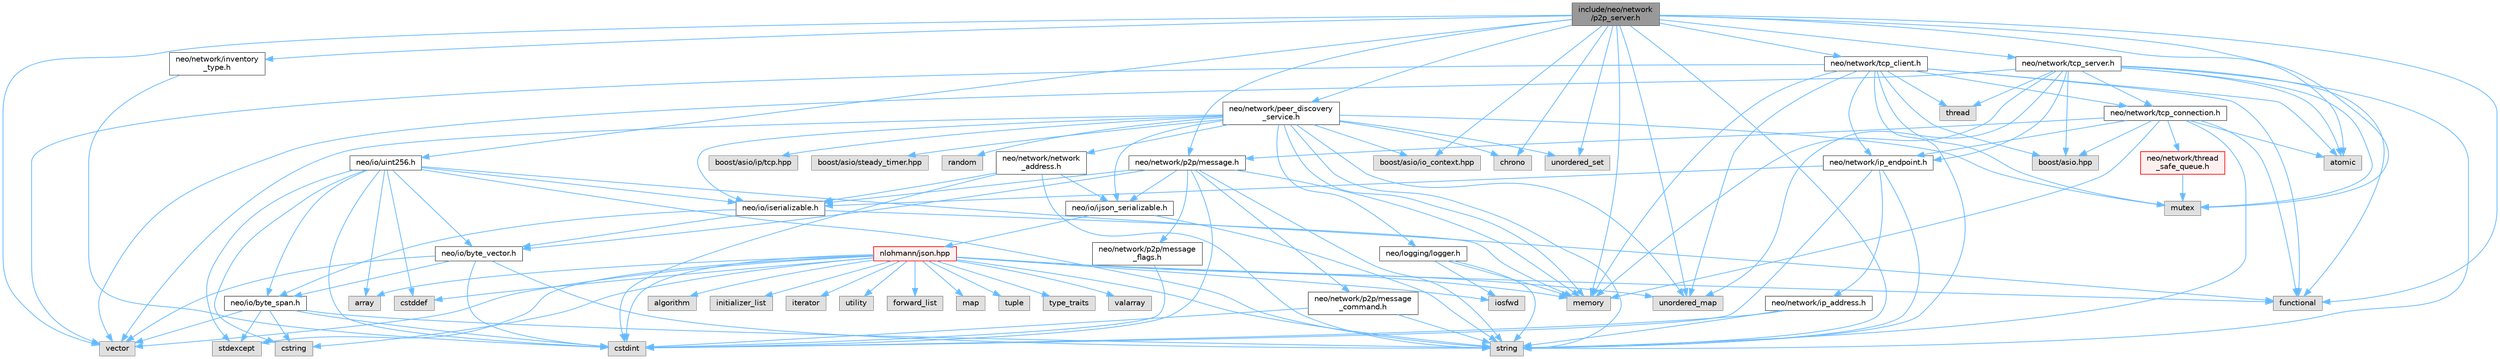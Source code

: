 digraph "include/neo/network/p2p_server.h"
{
 // LATEX_PDF_SIZE
  bgcolor="transparent";
  edge [fontname=Helvetica,fontsize=10,labelfontname=Helvetica,labelfontsize=10];
  node [fontname=Helvetica,fontsize=10,shape=box,height=0.2,width=0.4];
  Node1 [id="Node000001",label="include/neo/network\l/p2p_server.h",height=0.2,width=0.4,color="gray40", fillcolor="grey60", style="filled", fontcolor="black",tooltip=" "];
  Node1 -> Node2 [id="edge1_Node000001_Node000002",color="steelblue1",style="solid",tooltip=" "];
  Node2 [id="Node000002",label="neo/io/uint256.h",height=0.2,width=0.4,color="grey40", fillcolor="white", style="filled",URL="$uint256_8h.html",tooltip=" "];
  Node2 -> Node3 [id="edge2_Node000002_Node000003",color="steelblue1",style="solid",tooltip=" "];
  Node3 [id="Node000003",label="neo/io/byte_span.h",height=0.2,width=0.4,color="grey40", fillcolor="white", style="filled",URL="$io_2byte__span_8h.html",tooltip=" "];
  Node3 -> Node4 [id="edge3_Node000003_Node000004",color="steelblue1",style="solid",tooltip=" "];
  Node4 [id="Node000004",label="cstdint",height=0.2,width=0.4,color="grey60", fillcolor="#E0E0E0", style="filled",tooltip=" "];
  Node3 -> Node5 [id="edge4_Node000003_Node000005",color="steelblue1",style="solid",tooltip=" "];
  Node5 [id="Node000005",label="cstring",height=0.2,width=0.4,color="grey60", fillcolor="#E0E0E0", style="filled",tooltip=" "];
  Node3 -> Node6 [id="edge5_Node000003_Node000006",color="steelblue1",style="solid",tooltip=" "];
  Node6 [id="Node000006",label="stdexcept",height=0.2,width=0.4,color="grey60", fillcolor="#E0E0E0", style="filled",tooltip=" "];
  Node3 -> Node7 [id="edge6_Node000003_Node000007",color="steelblue1",style="solid",tooltip=" "];
  Node7 [id="Node000007",label="string",height=0.2,width=0.4,color="grey60", fillcolor="#E0E0E0", style="filled",tooltip=" "];
  Node3 -> Node8 [id="edge7_Node000003_Node000008",color="steelblue1",style="solid",tooltip=" "];
  Node8 [id="Node000008",label="vector",height=0.2,width=0.4,color="grey60", fillcolor="#E0E0E0", style="filled",tooltip=" "];
  Node2 -> Node9 [id="edge8_Node000002_Node000009",color="steelblue1",style="solid",tooltip=" "];
  Node9 [id="Node000009",label="neo/io/byte_vector.h",height=0.2,width=0.4,color="grey40", fillcolor="white", style="filled",URL="$io_2byte__vector_8h.html",tooltip=" "];
  Node9 -> Node3 [id="edge9_Node000009_Node000003",color="steelblue1",style="solid",tooltip=" "];
  Node9 -> Node4 [id="edge10_Node000009_Node000004",color="steelblue1",style="solid",tooltip=" "];
  Node9 -> Node7 [id="edge11_Node000009_Node000007",color="steelblue1",style="solid",tooltip=" "];
  Node9 -> Node8 [id="edge12_Node000009_Node000008",color="steelblue1",style="solid",tooltip=" "];
  Node2 -> Node10 [id="edge13_Node000002_Node000010",color="steelblue1",style="solid",tooltip=" "];
  Node10 [id="Node000010",label="neo/io/iserializable.h",height=0.2,width=0.4,color="grey40", fillcolor="white", style="filled",URL="$iserializable_8h.html",tooltip=" "];
  Node10 -> Node3 [id="edge14_Node000010_Node000003",color="steelblue1",style="solid",tooltip=" "];
  Node10 -> Node9 [id="edge15_Node000010_Node000009",color="steelblue1",style="solid",tooltip=" "];
  Node10 -> Node11 [id="edge16_Node000010_Node000011",color="steelblue1",style="solid",tooltip=" "];
  Node11 [id="Node000011",label="memory",height=0.2,width=0.4,color="grey60", fillcolor="#E0E0E0", style="filled",tooltip=" "];
  Node2 -> Node12 [id="edge17_Node000002_Node000012",color="steelblue1",style="solid",tooltip=" "];
  Node12 [id="Node000012",label="array",height=0.2,width=0.4,color="grey60", fillcolor="#E0E0E0", style="filled",tooltip=" "];
  Node2 -> Node13 [id="edge18_Node000002_Node000013",color="steelblue1",style="solid",tooltip=" "];
  Node13 [id="Node000013",label="cstddef",height=0.2,width=0.4,color="grey60", fillcolor="#E0E0E0", style="filled",tooltip=" "];
  Node2 -> Node4 [id="edge19_Node000002_Node000004",color="steelblue1",style="solid",tooltip=" "];
  Node2 -> Node5 [id="edge20_Node000002_Node000005",color="steelblue1",style="solid",tooltip=" "];
  Node2 -> Node14 [id="edge21_Node000002_Node000014",color="steelblue1",style="solid",tooltip=" "];
  Node14 [id="Node000014",label="functional",height=0.2,width=0.4,color="grey60", fillcolor="#E0E0E0", style="filled",tooltip=" "];
  Node2 -> Node6 [id="edge22_Node000002_Node000006",color="steelblue1",style="solid",tooltip=" "];
  Node2 -> Node7 [id="edge23_Node000002_Node000007",color="steelblue1",style="solid",tooltip=" "];
  Node1 -> Node15 [id="edge24_Node000001_Node000015",color="steelblue1",style="solid",tooltip=" "];
  Node15 [id="Node000015",label="neo/network/inventory\l_type.h",height=0.2,width=0.4,color="grey40", fillcolor="white", style="filled",URL="$inventory__type_8h.html",tooltip=" "];
  Node15 -> Node4 [id="edge25_Node000015_Node000004",color="steelblue1",style="solid",tooltip=" "];
  Node1 -> Node16 [id="edge26_Node000001_Node000016",color="steelblue1",style="solid",tooltip=" "];
  Node16 [id="Node000016",label="neo/network/p2p/message.h",height=0.2,width=0.4,color="grey40", fillcolor="white", style="filled",URL="$message_8h.html",tooltip=" "];
  Node16 -> Node9 [id="edge27_Node000016_Node000009",color="steelblue1",style="solid",tooltip=" "];
  Node16 -> Node17 [id="edge28_Node000016_Node000017",color="steelblue1",style="solid",tooltip=" "];
  Node17 [id="Node000017",label="neo/io/ijson_serializable.h",height=0.2,width=0.4,color="grey40", fillcolor="white", style="filled",URL="$ijson__serializable_8h.html",tooltip=" "];
  Node17 -> Node18 [id="edge29_Node000017_Node000018",color="steelblue1",style="solid",tooltip=" "];
  Node18 [id="Node000018",label="nlohmann/json.hpp",height=0.2,width=0.4,color="red", fillcolor="#FFF0F0", style="filled",URL="$json_8hpp.html",tooltip=" "];
  Node18 -> Node19 [id="edge30_Node000018_Node000019",color="steelblue1",style="solid",tooltip=" "];
  Node19 [id="Node000019",label="algorithm",height=0.2,width=0.4,color="grey60", fillcolor="#E0E0E0", style="filled",tooltip=" "];
  Node18 -> Node13 [id="edge31_Node000018_Node000013",color="steelblue1",style="solid",tooltip=" "];
  Node18 -> Node14 [id="edge32_Node000018_Node000014",color="steelblue1",style="solid",tooltip=" "];
  Node18 -> Node20 [id="edge33_Node000018_Node000020",color="steelblue1",style="solid",tooltip=" "];
  Node20 [id="Node000020",label="initializer_list",height=0.2,width=0.4,color="grey60", fillcolor="#E0E0E0", style="filled",tooltip=" "];
  Node18 -> Node21 [id="edge34_Node000018_Node000021",color="steelblue1",style="solid",tooltip=" "];
  Node21 [id="Node000021",label="iosfwd",height=0.2,width=0.4,color="grey60", fillcolor="#E0E0E0", style="filled",tooltip=" "];
  Node18 -> Node22 [id="edge35_Node000018_Node000022",color="steelblue1",style="solid",tooltip=" "];
  Node22 [id="Node000022",label="iterator",height=0.2,width=0.4,color="grey60", fillcolor="#E0E0E0", style="filled",tooltip=" "];
  Node18 -> Node11 [id="edge36_Node000018_Node000011",color="steelblue1",style="solid",tooltip=" "];
  Node18 -> Node7 [id="edge37_Node000018_Node000007",color="steelblue1",style="solid",tooltip=" "];
  Node18 -> Node23 [id="edge38_Node000018_Node000023",color="steelblue1",style="solid",tooltip=" "];
  Node23 [id="Node000023",label="utility",height=0.2,width=0.4,color="grey60", fillcolor="#E0E0E0", style="filled",tooltip=" "];
  Node18 -> Node8 [id="edge39_Node000018_Node000008",color="steelblue1",style="solid",tooltip=" "];
  Node18 -> Node12 [id="edge40_Node000018_Node000012",color="steelblue1",style="solid",tooltip=" "];
  Node18 -> Node24 [id="edge41_Node000018_Node000024",color="steelblue1",style="solid",tooltip=" "];
  Node24 [id="Node000024",label="forward_list",height=0.2,width=0.4,color="grey60", fillcolor="#E0E0E0", style="filled",tooltip=" "];
  Node18 -> Node25 [id="edge42_Node000018_Node000025",color="steelblue1",style="solid",tooltip=" "];
  Node25 [id="Node000025",label="map",height=0.2,width=0.4,color="grey60", fillcolor="#E0E0E0", style="filled",tooltip=" "];
  Node18 -> Node26 [id="edge43_Node000018_Node000026",color="steelblue1",style="solid",tooltip=" "];
  Node26 [id="Node000026",label="tuple",height=0.2,width=0.4,color="grey60", fillcolor="#E0E0E0", style="filled",tooltip=" "];
  Node18 -> Node27 [id="edge44_Node000018_Node000027",color="steelblue1",style="solid",tooltip=" "];
  Node27 [id="Node000027",label="type_traits",height=0.2,width=0.4,color="grey60", fillcolor="#E0E0E0", style="filled",tooltip=" "];
  Node18 -> Node28 [id="edge45_Node000018_Node000028",color="steelblue1",style="solid",tooltip=" "];
  Node28 [id="Node000028",label="unordered_map",height=0.2,width=0.4,color="grey60", fillcolor="#E0E0E0", style="filled",tooltip=" "];
  Node18 -> Node29 [id="edge46_Node000018_Node000029",color="steelblue1",style="solid",tooltip=" "];
  Node29 [id="Node000029",label="valarray",height=0.2,width=0.4,color="grey60", fillcolor="#E0E0E0", style="filled",tooltip=" "];
  Node18 -> Node6 [id="edge47_Node000018_Node000006",color="steelblue1",style="solid",tooltip=" "];
  Node18 -> Node4 [id="edge48_Node000018_Node000004",color="steelblue1",style="solid",tooltip=" "];
  Node18 -> Node5 [id="edge49_Node000018_Node000005",color="steelblue1",style="solid",tooltip=" "];
  Node17 -> Node7 [id="edge50_Node000017_Node000007",color="steelblue1",style="solid",tooltip=" "];
  Node16 -> Node10 [id="edge51_Node000016_Node000010",color="steelblue1",style="solid",tooltip=" "];
  Node16 -> Node44 [id="edge52_Node000016_Node000044",color="steelblue1",style="solid",tooltip=" "];
  Node44 [id="Node000044",label="neo/network/p2p/message\l_command.h",height=0.2,width=0.4,color="grey40", fillcolor="white", style="filled",URL="$p2p_2message__command_8h.html",tooltip=" "];
  Node44 -> Node4 [id="edge53_Node000044_Node000004",color="steelblue1",style="solid",tooltip=" "];
  Node44 -> Node7 [id="edge54_Node000044_Node000007",color="steelblue1",style="solid",tooltip=" "];
  Node16 -> Node45 [id="edge55_Node000016_Node000045",color="steelblue1",style="solid",tooltip=" "];
  Node45 [id="Node000045",label="neo/network/p2p/message\l_flags.h",height=0.2,width=0.4,color="grey40", fillcolor="white", style="filled",URL="$p2p_2message__flags_8h.html",tooltip=" "];
  Node45 -> Node4 [id="edge56_Node000045_Node000004",color="steelblue1",style="solid",tooltip=" "];
  Node16 -> Node4 [id="edge57_Node000016_Node000004",color="steelblue1",style="solid",tooltip=" "];
  Node16 -> Node11 [id="edge58_Node000016_Node000011",color="steelblue1",style="solid",tooltip=" "];
  Node16 -> Node7 [id="edge59_Node000016_Node000007",color="steelblue1",style="solid",tooltip=" "];
  Node1 -> Node46 [id="edge60_Node000001_Node000046",color="steelblue1",style="solid",tooltip=" "];
  Node46 [id="Node000046",label="neo/network/peer_discovery\l_service.h",height=0.2,width=0.4,color="grey40", fillcolor="white", style="filled",URL="$peer__discovery__service_8h.html",tooltip=" "];
  Node46 -> Node17 [id="edge61_Node000046_Node000017",color="steelblue1",style="solid",tooltip=" "];
  Node46 -> Node10 [id="edge62_Node000046_Node000010",color="steelblue1",style="solid",tooltip=" "];
  Node46 -> Node47 [id="edge63_Node000046_Node000047",color="steelblue1",style="solid",tooltip=" "];
  Node47 [id="Node000047",label="neo/logging/logger.h",height=0.2,width=0.4,color="grey40", fillcolor="white", style="filled",URL="$logger_8h.html",tooltip="Simple logging interface for Neo C++ implementation."];
  Node47 -> Node21 [id="edge64_Node000047_Node000021",color="steelblue1",style="solid",tooltip=" "];
  Node47 -> Node11 [id="edge65_Node000047_Node000011",color="steelblue1",style="solid",tooltip=" "];
  Node47 -> Node7 [id="edge66_Node000047_Node000007",color="steelblue1",style="solid",tooltip=" "];
  Node46 -> Node48 [id="edge67_Node000046_Node000048",color="steelblue1",style="solid",tooltip=" "];
  Node48 [id="Node000048",label="neo/network/network\l_address.h",height=0.2,width=0.4,color="grey40", fillcolor="white", style="filled",URL="$network__address_8h.html",tooltip=" "];
  Node48 -> Node17 [id="edge68_Node000048_Node000017",color="steelblue1",style="solid",tooltip=" "];
  Node48 -> Node10 [id="edge69_Node000048_Node000010",color="steelblue1",style="solid",tooltip=" "];
  Node48 -> Node4 [id="edge70_Node000048_Node000004",color="steelblue1",style="solid",tooltip=" "];
  Node48 -> Node7 [id="edge71_Node000048_Node000007",color="steelblue1",style="solid",tooltip=" "];
  Node46 -> Node49 [id="edge72_Node000046_Node000049",color="steelblue1",style="solid",tooltip=" "];
  Node49 [id="Node000049",label="boost/asio/io_context.hpp",height=0.2,width=0.4,color="grey60", fillcolor="#E0E0E0", style="filled",tooltip=" "];
  Node46 -> Node50 [id="edge73_Node000046_Node000050",color="steelblue1",style="solid",tooltip=" "];
  Node50 [id="Node000050",label="boost/asio/ip/tcp.hpp",height=0.2,width=0.4,color="grey60", fillcolor="#E0E0E0", style="filled",tooltip=" "];
  Node46 -> Node51 [id="edge74_Node000046_Node000051",color="steelblue1",style="solid",tooltip=" "];
  Node51 [id="Node000051",label="boost/asio/steady_timer.hpp",height=0.2,width=0.4,color="grey60", fillcolor="#E0E0E0", style="filled",tooltip=" "];
  Node46 -> Node52 [id="edge75_Node000046_Node000052",color="steelblue1",style="solid",tooltip=" "];
  Node52 [id="Node000052",label="chrono",height=0.2,width=0.4,color="grey60", fillcolor="#E0E0E0", style="filled",tooltip=" "];
  Node46 -> Node11 [id="edge76_Node000046_Node000011",color="steelblue1",style="solid",tooltip=" "];
  Node46 -> Node53 [id="edge77_Node000046_Node000053",color="steelblue1",style="solid",tooltip=" "];
  Node53 [id="Node000053",label="mutex",height=0.2,width=0.4,color="grey60", fillcolor="#E0E0E0", style="filled",tooltip=" "];
  Node46 -> Node54 [id="edge78_Node000046_Node000054",color="steelblue1",style="solid",tooltip=" "];
  Node54 [id="Node000054",label="random",height=0.2,width=0.4,color="grey60", fillcolor="#E0E0E0", style="filled",tooltip=" "];
  Node46 -> Node7 [id="edge79_Node000046_Node000007",color="steelblue1",style="solid",tooltip=" "];
  Node46 -> Node28 [id="edge80_Node000046_Node000028",color="steelblue1",style="solid",tooltip=" "];
  Node46 -> Node55 [id="edge81_Node000046_Node000055",color="steelblue1",style="solid",tooltip=" "];
  Node55 [id="Node000055",label="unordered_set",height=0.2,width=0.4,color="grey60", fillcolor="#E0E0E0", style="filled",tooltip=" "];
  Node46 -> Node8 [id="edge82_Node000046_Node000008",color="steelblue1",style="solid",tooltip=" "];
  Node1 -> Node56 [id="edge83_Node000001_Node000056",color="steelblue1",style="solid",tooltip=" "];
  Node56 [id="Node000056",label="neo/network/tcp_client.h",height=0.2,width=0.4,color="grey40", fillcolor="white", style="filled",URL="$tcp__client_8h.html",tooltip=" "];
  Node56 -> Node57 [id="edge84_Node000056_Node000057",color="steelblue1",style="solid",tooltip=" "];
  Node57 [id="Node000057",label="neo/network/ip_endpoint.h",height=0.2,width=0.4,color="grey40", fillcolor="white", style="filled",URL="$ip__endpoint_8h.html",tooltip=" "];
  Node57 -> Node10 [id="edge85_Node000057_Node000010",color="steelblue1",style="solid",tooltip=" "];
  Node57 -> Node58 [id="edge86_Node000057_Node000058",color="steelblue1",style="solid",tooltip=" "];
  Node58 [id="Node000058",label="neo/network/ip_address.h",height=0.2,width=0.4,color="grey40", fillcolor="white", style="filled",URL="$ip__address_8h.html",tooltip=" "];
  Node58 -> Node4 [id="edge87_Node000058_Node000004",color="steelblue1",style="solid",tooltip=" "];
  Node58 -> Node7 [id="edge88_Node000058_Node000007",color="steelblue1",style="solid",tooltip=" "];
  Node57 -> Node4 [id="edge89_Node000057_Node000004",color="steelblue1",style="solid",tooltip=" "];
  Node57 -> Node7 [id="edge90_Node000057_Node000007",color="steelblue1",style="solid",tooltip=" "];
  Node56 -> Node59 [id="edge91_Node000056_Node000059",color="steelblue1",style="solid",tooltip=" "];
  Node59 [id="Node000059",label="neo/network/tcp_connection.h",height=0.2,width=0.4,color="grey40", fillcolor="white", style="filled",URL="$tcp__connection_8h.html",tooltip=" "];
  Node59 -> Node57 [id="edge92_Node000059_Node000057",color="steelblue1",style="solid",tooltip=" "];
  Node59 -> Node16 [id="edge93_Node000059_Node000016",color="steelblue1",style="solid",tooltip=" "];
  Node59 -> Node60 [id="edge94_Node000059_Node000060",color="steelblue1",style="solid",tooltip=" "];
  Node60 [id="Node000060",label="neo/network/thread\l_safe_queue.h",height=0.2,width=0.4,color="red", fillcolor="#FFF0F0", style="filled",URL="$thread__safe__queue_8h.html",tooltip=" "];
  Node60 -> Node53 [id="edge95_Node000060_Node000053",color="steelblue1",style="solid",tooltip=" "];
  Node59 -> Node63 [id="edge96_Node000059_Node000063",color="steelblue1",style="solid",tooltip=" "];
  Node63 [id="Node000063",label="atomic",height=0.2,width=0.4,color="grey60", fillcolor="#E0E0E0", style="filled",tooltip=" "];
  Node59 -> Node64 [id="edge97_Node000059_Node000064",color="steelblue1",style="solid",tooltip=" "];
  Node64 [id="Node000064",label="boost/asio.hpp",height=0.2,width=0.4,color="grey60", fillcolor="#E0E0E0", style="filled",tooltip=" "];
  Node59 -> Node14 [id="edge98_Node000059_Node000014",color="steelblue1",style="solid",tooltip=" "];
  Node59 -> Node11 [id="edge99_Node000059_Node000011",color="steelblue1",style="solid",tooltip=" "];
  Node59 -> Node7 [id="edge100_Node000059_Node000007",color="steelblue1",style="solid",tooltip=" "];
  Node56 -> Node63 [id="edge101_Node000056_Node000063",color="steelblue1",style="solid",tooltip=" "];
  Node56 -> Node64 [id="edge102_Node000056_Node000064",color="steelblue1",style="solid",tooltip=" "];
  Node56 -> Node14 [id="edge103_Node000056_Node000014",color="steelblue1",style="solid",tooltip=" "];
  Node56 -> Node11 [id="edge104_Node000056_Node000011",color="steelblue1",style="solid",tooltip=" "];
  Node56 -> Node53 [id="edge105_Node000056_Node000053",color="steelblue1",style="solid",tooltip=" "];
  Node56 -> Node7 [id="edge106_Node000056_Node000007",color="steelblue1",style="solid",tooltip=" "];
  Node56 -> Node65 [id="edge107_Node000056_Node000065",color="steelblue1",style="solid",tooltip=" "];
  Node65 [id="Node000065",label="thread",height=0.2,width=0.4,color="grey60", fillcolor="#E0E0E0", style="filled",tooltip=" "];
  Node56 -> Node28 [id="edge108_Node000056_Node000028",color="steelblue1",style="solid",tooltip=" "];
  Node56 -> Node8 [id="edge109_Node000056_Node000008",color="steelblue1",style="solid",tooltip=" "];
  Node1 -> Node66 [id="edge110_Node000001_Node000066",color="steelblue1",style="solid",tooltip=" "];
  Node66 [id="Node000066",label="neo/network/tcp_server.h",height=0.2,width=0.4,color="grey40", fillcolor="white", style="filled",URL="$tcp__server_8h.html",tooltip=" "];
  Node66 -> Node57 [id="edge111_Node000066_Node000057",color="steelblue1",style="solid",tooltip=" "];
  Node66 -> Node59 [id="edge112_Node000066_Node000059",color="steelblue1",style="solid",tooltip=" "];
  Node66 -> Node63 [id="edge113_Node000066_Node000063",color="steelblue1",style="solid",tooltip=" "];
  Node66 -> Node64 [id="edge114_Node000066_Node000064",color="steelblue1",style="solid",tooltip=" "];
  Node66 -> Node14 [id="edge115_Node000066_Node000014",color="steelblue1",style="solid",tooltip=" "];
  Node66 -> Node11 [id="edge116_Node000066_Node000011",color="steelblue1",style="solid",tooltip=" "];
  Node66 -> Node53 [id="edge117_Node000066_Node000053",color="steelblue1",style="solid",tooltip=" "];
  Node66 -> Node7 [id="edge118_Node000066_Node000007",color="steelblue1",style="solid",tooltip=" "];
  Node66 -> Node65 [id="edge119_Node000066_Node000065",color="steelblue1",style="solid",tooltip=" "];
  Node66 -> Node28 [id="edge120_Node000066_Node000028",color="steelblue1",style="solid",tooltip=" "];
  Node66 -> Node8 [id="edge121_Node000066_Node000008",color="steelblue1",style="solid",tooltip=" "];
  Node1 -> Node63 [id="edge122_Node000001_Node000063",color="steelblue1",style="solid",tooltip=" "];
  Node1 -> Node49 [id="edge123_Node000001_Node000049",color="steelblue1",style="solid",tooltip=" "];
  Node1 -> Node52 [id="edge124_Node000001_Node000052",color="steelblue1",style="solid",tooltip=" "];
  Node1 -> Node14 [id="edge125_Node000001_Node000014",color="steelblue1",style="solid",tooltip=" "];
  Node1 -> Node11 [id="edge126_Node000001_Node000011",color="steelblue1",style="solid",tooltip=" "];
  Node1 -> Node53 [id="edge127_Node000001_Node000053",color="steelblue1",style="solid",tooltip=" "];
  Node1 -> Node7 [id="edge128_Node000001_Node000007",color="steelblue1",style="solid",tooltip=" "];
  Node1 -> Node28 [id="edge129_Node000001_Node000028",color="steelblue1",style="solid",tooltip=" "];
  Node1 -> Node55 [id="edge130_Node000001_Node000055",color="steelblue1",style="solid",tooltip=" "];
  Node1 -> Node8 [id="edge131_Node000001_Node000008",color="steelblue1",style="solid",tooltip=" "];
}
